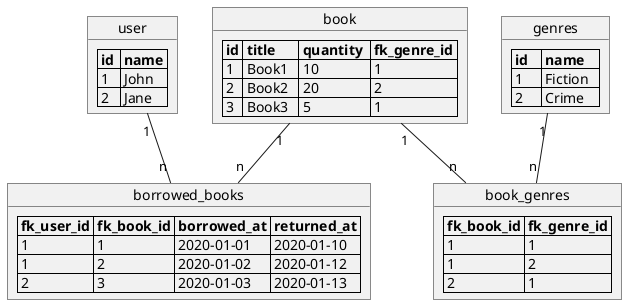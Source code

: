@startuml database-sample

object user {
    |= id |= name |
    | 1   | John  |
    | 2   | Jane  |
}

object book {
    |= id |= title |= quantity  |= fk_genre_id |
    | 1  | Book1   | 10         | 1           |
    | 2  | Book2   | 20         | 2           |
    | 3  | Book3   | 5          | 1           |
}

object borrowed_books {
    |= fk_user_id |= fk_book_id |= borrowed_at |= returned_at |
    | 1           | 1           | 2020-01-01   | 2020-01-10  |
    | 1           | 2           | 2020-01-02   | 2020-01-12  |
    | 2           | 3           | 2020-01-03   | 2020-01-13  |
}

object genres {
    |= id   |= name    |
    | 1     | Fiction  |
    | 2     | Crime    |
}

object book_genres {
    |= fk_book_id |= fk_genre_id |
    | 1           | 1            |
    | 1           | 2            |
    | 2           | 1            |
}

user "1" -- "n" borrowed_books
book "1" -- "n" borrowed_books
book "1" -- "n" book_genres
genres "1" -- "n" book_genres

@enduml
